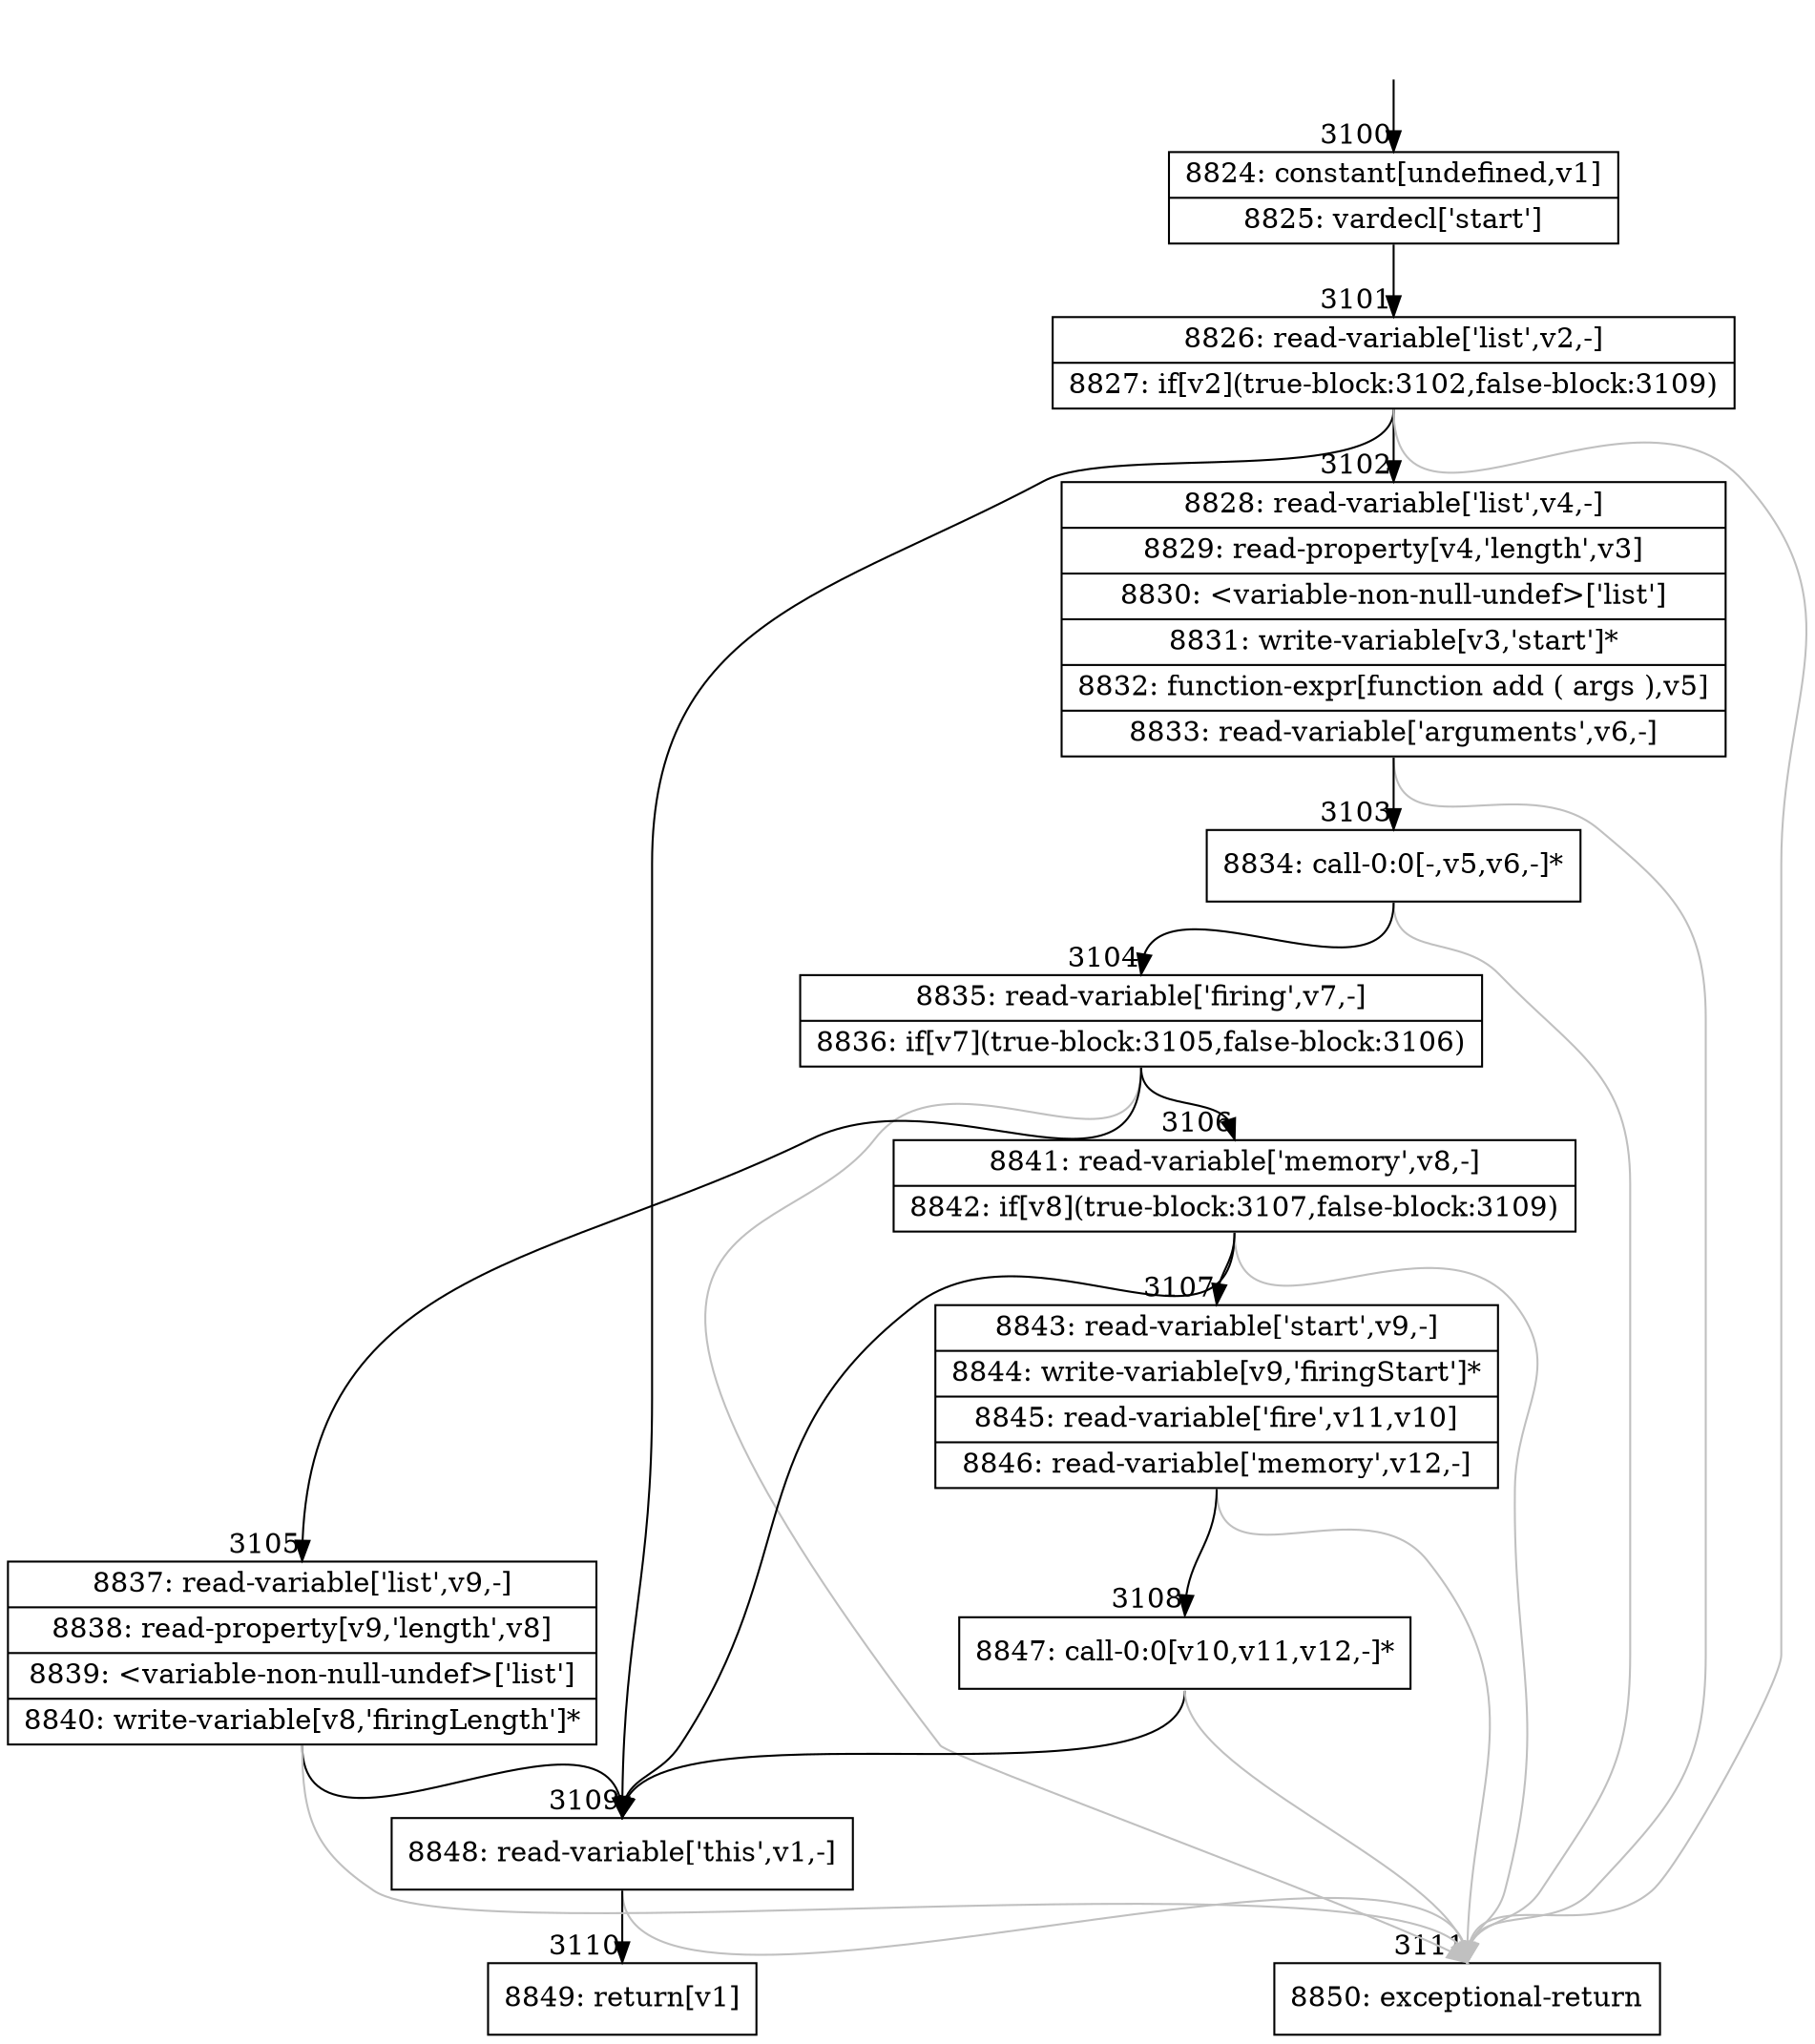 digraph {
rankdir="TD"
BB_entry203[shape=none,label=""];
BB_entry203 -> BB3100 [tailport=s, headport=n, headlabel="    3100"]
BB3100 [shape=record label="{8824: constant[undefined,v1]|8825: vardecl['start']}" ] 
BB3100 -> BB3101 [tailport=s, headport=n, headlabel="      3101"]
BB3101 [shape=record label="{8826: read-variable['list',v2,-]|8827: if[v2](true-block:3102,false-block:3109)}" ] 
BB3101 -> BB3102 [tailport=s, headport=n, headlabel="      3102"]
BB3101 -> BB3109 [tailport=s, headport=n, headlabel="      3109"]
BB3101 -> BB3111 [tailport=s, headport=n, color=gray, headlabel="      3111"]
BB3102 [shape=record label="{8828: read-variable['list',v4,-]|8829: read-property[v4,'length',v3]|8830: \<variable-non-null-undef\>['list']|8831: write-variable[v3,'start']*|8832: function-expr[function add ( args ),v5]|8833: read-variable['arguments',v6,-]}" ] 
BB3102 -> BB3103 [tailport=s, headport=n, headlabel="      3103"]
BB3102 -> BB3111 [tailport=s, headport=n, color=gray]
BB3103 [shape=record label="{8834: call-0:0[-,v5,v6,-]*}" ] 
BB3103 -> BB3104 [tailport=s, headport=n, headlabel="      3104"]
BB3103 -> BB3111 [tailport=s, headport=n, color=gray]
BB3104 [shape=record label="{8835: read-variable['firing',v7,-]|8836: if[v7](true-block:3105,false-block:3106)}" ] 
BB3104 -> BB3105 [tailport=s, headport=n, headlabel="      3105"]
BB3104 -> BB3106 [tailport=s, headport=n, headlabel="      3106"]
BB3104 -> BB3111 [tailport=s, headport=n, color=gray]
BB3105 [shape=record label="{8837: read-variable['list',v9,-]|8838: read-property[v9,'length',v8]|8839: \<variable-non-null-undef\>['list']|8840: write-variable[v8,'firingLength']*}" ] 
BB3105 -> BB3109 [tailport=s, headport=n]
BB3105 -> BB3111 [tailport=s, headport=n, color=gray]
BB3106 [shape=record label="{8841: read-variable['memory',v8,-]|8842: if[v8](true-block:3107,false-block:3109)}" ] 
BB3106 -> BB3107 [tailport=s, headport=n, headlabel="      3107"]
BB3106 -> BB3109 [tailport=s, headport=n]
BB3106 -> BB3111 [tailport=s, headport=n, color=gray]
BB3107 [shape=record label="{8843: read-variable['start',v9,-]|8844: write-variable[v9,'firingStart']*|8845: read-variable['fire',v11,v10]|8846: read-variable['memory',v12,-]}" ] 
BB3107 -> BB3108 [tailport=s, headport=n, headlabel="      3108"]
BB3107 -> BB3111 [tailport=s, headport=n, color=gray]
BB3108 [shape=record label="{8847: call-0:0[v10,v11,v12,-]*}" ] 
BB3108 -> BB3109 [tailport=s, headport=n]
BB3108 -> BB3111 [tailport=s, headport=n, color=gray]
BB3109 [shape=record label="{8848: read-variable['this',v1,-]}" ] 
BB3109 -> BB3110 [tailport=s, headport=n, headlabel="      3110"]
BB3109 -> BB3111 [tailport=s, headport=n, color=gray]
BB3110 [shape=record label="{8849: return[v1]}" ] 
BB3111 [shape=record label="{8850: exceptional-return}" ] 
}
